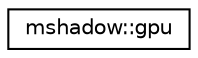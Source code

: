digraph "Graphical Class Hierarchy"
{
 // LATEX_PDF_SIZE
  edge [fontname="Helvetica",fontsize="10",labelfontname="Helvetica",labelfontsize="10"];
  node [fontname="Helvetica",fontsize="10",shape=record];
  rankdir="LR";
  Node0 [label="mshadow::gpu",height=0.2,width=0.4,color="black", fillcolor="white", style="filled",URL="$structmshadow_1_1gpu.html",tooltip="device name GPU"];
}
